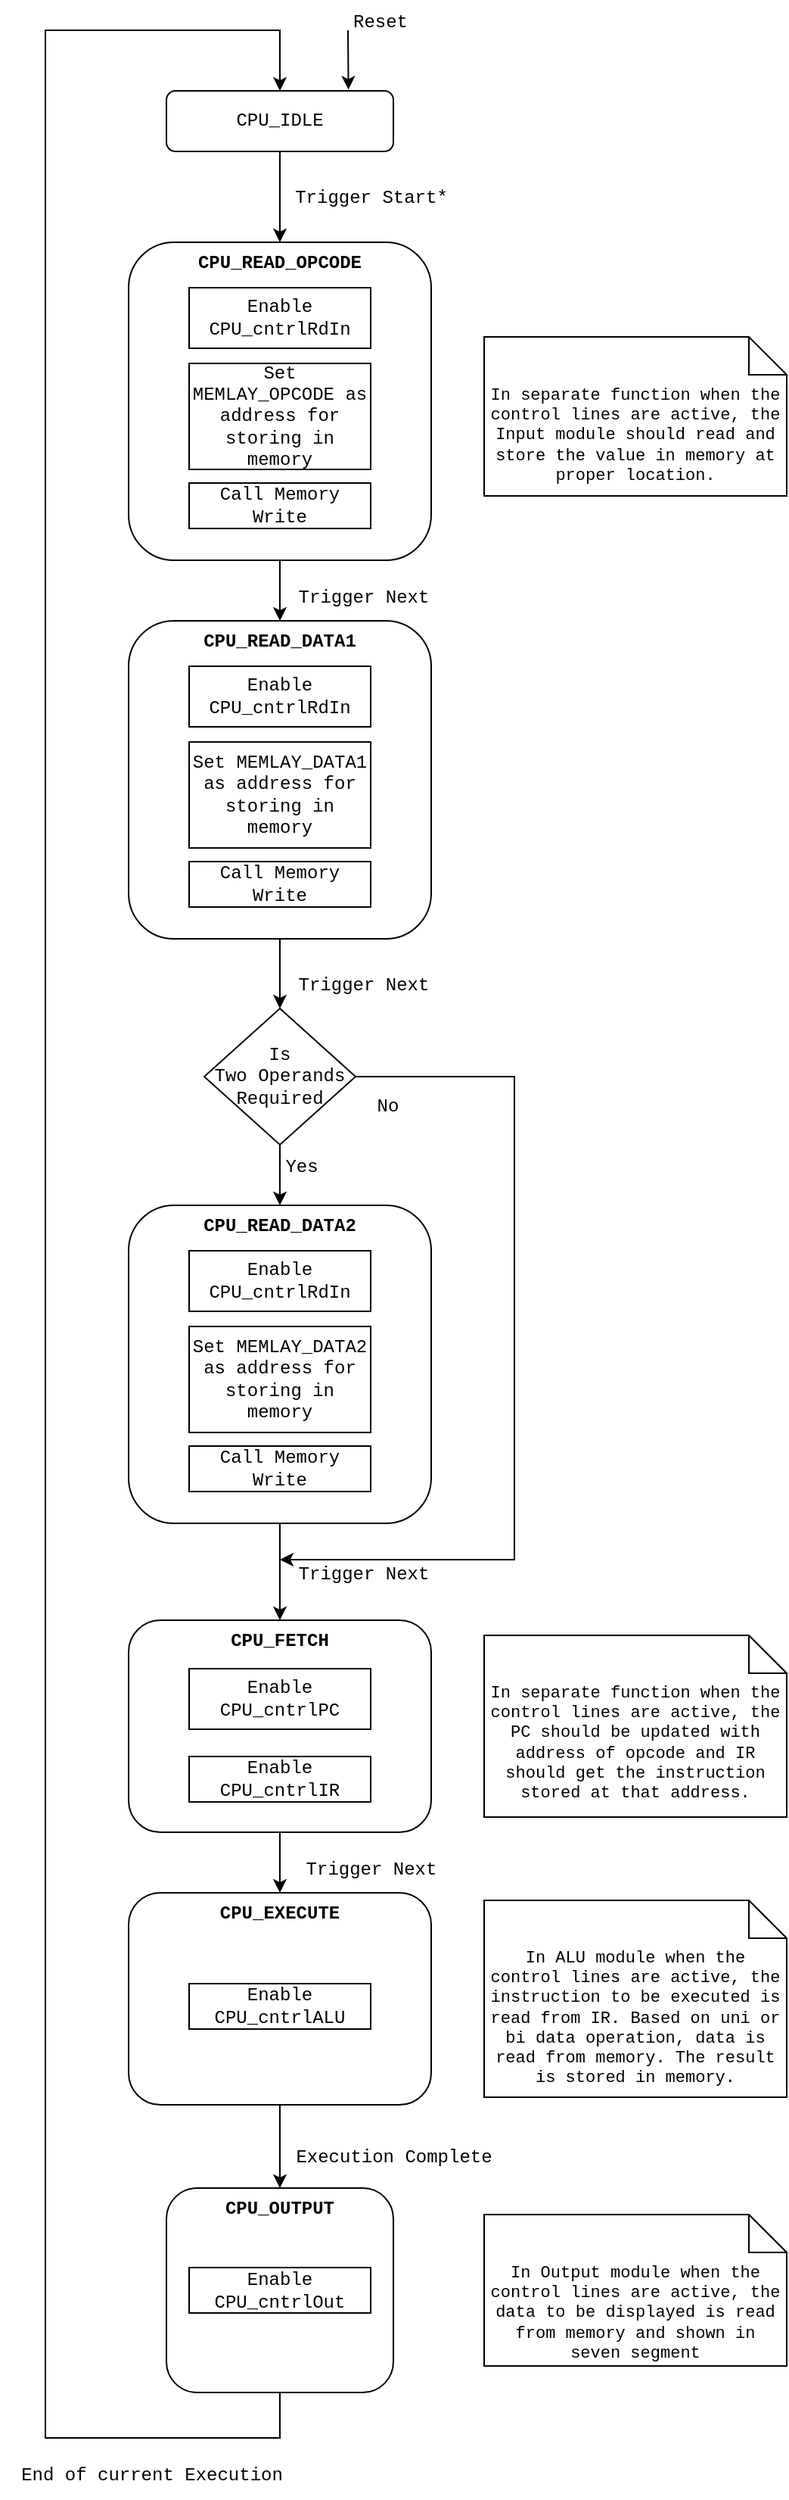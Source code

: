 <mxfile version="20.8.10" type="github" pages="2">
  <diagram name="Detailed : SM" id="r2AyDJ9bOMedY5ukIqV9">
    <mxGraphModel dx="538" dy="444" grid="1" gridSize="10" guides="1" tooltips="1" connect="1" arrows="1" fold="1" page="1" pageScale="1" pageWidth="1100" pageHeight="2000" math="0" shadow="0">
      <root>
        <mxCell id="0" />
        <mxCell id="1" parent="0" />
        <mxCell id="nWG2UbDRJw_Oswf6pi16-1" style="edgeStyle=orthogonalEdgeStyle;rounded=0;orthogonalLoop=1;jettySize=auto;html=1;exitX=0.5;exitY=1;exitDx=0;exitDy=0;entryX=0.5;entryY=0;entryDx=0;entryDy=0;fontFamily=Courier New;" edge="1" parent="1" source="nWG2UbDRJw_Oswf6pi16-2" target="nWG2UbDRJw_Oswf6pi16-4">
          <mxGeometry relative="1" as="geometry" />
        </mxCell>
        <mxCell id="nWG2UbDRJw_Oswf6pi16-2" value="CPU_IDLE" style="rounded=1;whiteSpace=wrap;html=1;fontSize=12;glass=0;strokeWidth=1;shadow=0;fontFamily=Courier New;" vertex="1" parent="1">
          <mxGeometry x="160" y="80" width="150" height="40" as="geometry" />
        </mxCell>
        <mxCell id="0euIsUVRxAnVBQuKYgoj-12" style="edgeStyle=orthogonalEdgeStyle;rounded=0;orthogonalLoop=1;jettySize=auto;html=1;exitX=0.5;exitY=1;exitDx=0;exitDy=0;entryX=0.5;entryY=0;entryDx=0;entryDy=0;fontFamily=Courier New;" edge="1" parent="1" source="nWG2UbDRJw_Oswf6pi16-4" target="0euIsUVRxAnVBQuKYgoj-8">
          <mxGeometry relative="1" as="geometry" />
        </mxCell>
        <mxCell id="nWG2UbDRJw_Oswf6pi16-4" value="CPU_READ_OPCODE" style="rounded=1;whiteSpace=wrap;html=1;fontSize=12;glass=0;strokeWidth=1;shadow=0;verticalAlign=top;fontStyle=1;fontFamily=Courier New;" vertex="1" parent="1">
          <mxGeometry x="135" y="180" width="200" height="210" as="geometry" />
        </mxCell>
        <mxCell id="nWG2UbDRJw_Oswf6pi16-5" style="edgeStyle=orthogonalEdgeStyle;rounded=0;orthogonalLoop=1;jettySize=auto;html=1;exitX=0.5;exitY=1;exitDx=0;exitDy=0;fontFamily=Courier New;" edge="1" parent="1" source="0euIsUVRxAnVBQuKYgoj-8" target="nWG2UbDRJw_Oswf6pi16-17">
          <mxGeometry relative="1" as="geometry">
            <mxPoint x="235" y="646" as="sourcePoint" />
          </mxGeometry>
        </mxCell>
        <mxCell id="nWG2UbDRJw_Oswf6pi16-9" style="edgeStyle=orthogonalEdgeStyle;rounded=0;orthogonalLoop=1;jettySize=auto;html=1;exitX=0.5;exitY=1;exitDx=0;exitDy=0;entryX=0.5;entryY=0;entryDx=0;entryDy=0;fontFamily=Courier New;" edge="1" parent="1" source="nWG2UbDRJw_Oswf6pi16-10" target="nWG2UbDRJw_Oswf6pi16-12">
          <mxGeometry relative="1" as="geometry" />
        </mxCell>
        <mxCell id="nWG2UbDRJw_Oswf6pi16-10" value="CPU_EXECUTE" style="rounded=1;whiteSpace=wrap;html=1;fontSize=12;glass=0;strokeWidth=1;shadow=0;fontFamily=Courier New;verticalAlign=top;fontStyle=1" vertex="1" parent="1">
          <mxGeometry x="135" y="1270" width="200" height="140" as="geometry" />
        </mxCell>
        <mxCell id="nWG2UbDRJw_Oswf6pi16-11" style="edgeStyle=orthogonalEdgeStyle;rounded=0;orthogonalLoop=1;jettySize=auto;html=1;exitX=0.5;exitY=1;exitDx=0;exitDy=0;entryX=0.5;entryY=0;entryDx=0;entryDy=0;fontFamily=Courier New;" edge="1" parent="1" source="nWG2UbDRJw_Oswf6pi16-12" target="nWG2UbDRJw_Oswf6pi16-2">
          <mxGeometry relative="1" as="geometry">
            <Array as="points">
              <mxPoint x="235" y="1630" />
              <mxPoint x="80" y="1630" />
              <mxPoint x="80" y="40" />
              <mxPoint x="235" y="40" />
            </Array>
          </mxGeometry>
        </mxCell>
        <mxCell id="nWG2UbDRJw_Oswf6pi16-12" value="CPU_OUTPUT" style="rounded=1;whiteSpace=wrap;html=1;fontSize=12;glass=0;strokeWidth=1;shadow=0;fontFamily=Courier New;verticalAlign=top;fontStyle=1" vertex="1" parent="1">
          <mxGeometry x="160" y="1465" width="150" height="135" as="geometry" />
        </mxCell>
        <mxCell id="nWG2UbDRJw_Oswf6pi16-13" value="Trigger Start*" style="text;html=1;align=center;verticalAlign=middle;resizable=0;points=[];autosize=1;strokeColor=none;fillColor=none;fontFamily=Courier New;" vertex="1" parent="1">
          <mxGeometry x="235" y="136" width="120" height="30" as="geometry" />
        </mxCell>
        <mxCell id="nWG2UbDRJw_Oswf6pi16-14" value="Trigger Next" style="text;html=1;align=center;verticalAlign=middle;resizable=0;points=[];autosize=1;strokeColor=none;fillColor=none;fontFamily=Courier New;" vertex="1" parent="1">
          <mxGeometry x="235" y="400" width="110" height="30" as="geometry" />
        </mxCell>
        <mxCell id="0euIsUVRxAnVBQuKYgoj-19" style="edgeStyle=orthogonalEdgeStyle;rounded=0;orthogonalLoop=1;jettySize=auto;html=1;exitX=0.5;exitY=1;exitDx=0;exitDy=0;entryX=0.5;entryY=0;entryDx=0;entryDy=0;fontFamily=Courier New;" edge="1" parent="1" source="nWG2UbDRJw_Oswf6pi16-17" target="0euIsUVRxAnVBQuKYgoj-14">
          <mxGeometry relative="1" as="geometry" />
        </mxCell>
        <mxCell id="0euIsUVRxAnVBQuKYgoj-21" style="edgeStyle=orthogonalEdgeStyle;rounded=0;orthogonalLoop=1;jettySize=auto;html=1;exitX=1;exitY=0.5;exitDx=0;exitDy=0;fontFamily=Courier New;" edge="1" parent="1" source="nWG2UbDRJw_Oswf6pi16-17">
          <mxGeometry relative="1" as="geometry">
            <mxPoint x="235" y="1050" as="targetPoint" />
            <Array as="points">
              <mxPoint x="390" y="731" />
              <mxPoint x="390" y="1050" />
              <mxPoint x="250" y="1050" />
            </Array>
          </mxGeometry>
        </mxCell>
        <mxCell id="nWG2UbDRJw_Oswf6pi16-17" value="Is &lt;br&gt;Two Operands Required" style="rhombus;whiteSpace=wrap;html=1;fontFamily=Courier New;" vertex="1" parent="1">
          <mxGeometry x="185" y="686" width="100" height="90" as="geometry" />
        </mxCell>
        <mxCell id="nWG2UbDRJw_Oswf6pi16-18" value="Yes" style="text;html=1;align=center;verticalAlign=middle;resizable=0;points=[];autosize=1;strokeColor=none;fillColor=none;fontFamily=Courier New;" vertex="1" parent="1">
          <mxGeometry x="224" y="776" width="50" height="30" as="geometry" />
        </mxCell>
        <mxCell id="nWG2UbDRJw_Oswf6pi16-19" value="No" style="text;html=1;align=center;verticalAlign=middle;resizable=0;points=[];autosize=1;strokeColor=none;fillColor=none;fontFamily=Courier New;" vertex="1" parent="1">
          <mxGeometry x="286" y="736" width="40" height="30" as="geometry" />
        </mxCell>
        <mxCell id="nWG2UbDRJw_Oswf6pi16-20" value="Trigger Next" style="text;html=1;align=center;verticalAlign=middle;resizable=0;points=[];autosize=1;strokeColor=none;fillColor=none;fontFamily=Courier New;" vertex="1" parent="1">
          <mxGeometry x="235" y="656" width="110" height="30" as="geometry" />
        </mxCell>
        <mxCell id="nWG2UbDRJw_Oswf6pi16-21" value="Trigger Next" style="text;html=1;align=center;verticalAlign=middle;resizable=0;points=[];autosize=1;strokeColor=none;fillColor=none;fontFamily=Courier New;" vertex="1" parent="1">
          <mxGeometry x="235" y="1045" width="110" height="30" as="geometry" />
        </mxCell>
        <mxCell id="nWG2UbDRJw_Oswf6pi16-22" value="Execution Complete" style="text;html=1;align=center;verticalAlign=middle;resizable=0;points=[];autosize=1;strokeColor=none;fillColor=none;fontFamily=Courier New;" vertex="1" parent="1">
          <mxGeometry x="235" y="1430" width="150" height="30" as="geometry" />
        </mxCell>
        <mxCell id="nWG2UbDRJw_Oswf6pi16-23" value="End of current Execution" style="text;html=1;align=center;verticalAlign=middle;resizable=0;points=[];autosize=1;strokeColor=none;fillColor=none;fontFamily=Courier New;" vertex="1" parent="1">
          <mxGeometry x="50" y="1640" width="200" height="30" as="geometry" />
        </mxCell>
        <mxCell id="nWG2UbDRJw_Oswf6pi16-24" value="" style="endArrow=classic;html=1;rounded=0;entryX=0.802;entryY=-0.021;entryDx=0;entryDy=0;entryPerimeter=0;fontFamily=Courier New;" edge="1" parent="1" target="nWG2UbDRJw_Oswf6pi16-2">
          <mxGeometry width="50" height="50" relative="1" as="geometry">
            <mxPoint x="280" y="40" as="sourcePoint" />
            <mxPoint x="270" y="50" as="targetPoint" />
          </mxGeometry>
        </mxCell>
        <mxCell id="nWG2UbDRJw_Oswf6pi16-25" value="Reset" style="text;html=1;align=center;verticalAlign=middle;resizable=0;points=[];autosize=1;strokeColor=none;fillColor=none;fontFamily=Courier New;" vertex="1" parent="1">
          <mxGeometry x="271" y="20" width="60" height="30" as="geometry" />
        </mxCell>
        <mxCell id="0euIsUVRxAnVBQuKYgoj-1" value="Enable CPU_cntrlRdIn" style="rounded=0;whiteSpace=wrap;html=1;fontFamily=Courier New;" vertex="1" parent="1">
          <mxGeometry x="175" y="210" width="120" height="40" as="geometry" />
        </mxCell>
        <mxCell id="0euIsUVRxAnVBQuKYgoj-2" value="Set MEMLAY_OPCODE as address for storing in memory" style="rounded=0;whiteSpace=wrap;html=1;fontFamily=Courier New;" vertex="1" parent="1">
          <mxGeometry x="175" y="260" width="120" height="70" as="geometry" />
        </mxCell>
        <mxCell id="0euIsUVRxAnVBQuKYgoj-3" value="Call Memory Write" style="rounded=0;whiteSpace=wrap;html=1;fontFamily=Courier New;" vertex="1" parent="1">
          <mxGeometry x="175" y="339" width="120" height="30" as="geometry" />
        </mxCell>
        <mxCell id="0euIsUVRxAnVBQuKYgoj-8" value="CPU_READ_DATA1" style="rounded=1;whiteSpace=wrap;html=1;fontSize=12;glass=0;strokeWidth=1;shadow=0;verticalAlign=top;fontStyle=1;fontFamily=Courier New;" vertex="1" parent="1">
          <mxGeometry x="135" y="430" width="200" height="210" as="geometry" />
        </mxCell>
        <mxCell id="0euIsUVRxAnVBQuKYgoj-9" value="Enable CPU_cntrlRdIn" style="rounded=0;whiteSpace=wrap;html=1;fontFamily=Courier New;" vertex="1" parent="1">
          <mxGeometry x="175" y="460" width="120" height="40" as="geometry" />
        </mxCell>
        <mxCell id="0euIsUVRxAnVBQuKYgoj-10" value="Set MEMLAY_DATA1 as address for storing in memory" style="rounded=0;whiteSpace=wrap;html=1;fontFamily=Courier New;" vertex="1" parent="1">
          <mxGeometry x="175" y="510" width="120" height="70" as="geometry" />
        </mxCell>
        <mxCell id="0euIsUVRxAnVBQuKYgoj-11" value="Call Memory Write" style="rounded=0;whiteSpace=wrap;html=1;fontFamily=Courier New;" vertex="1" parent="1">
          <mxGeometry x="175" y="589" width="120" height="30" as="geometry" />
        </mxCell>
        <mxCell id="0euIsUVRxAnVBQuKYgoj-28" style="edgeStyle=orthogonalEdgeStyle;rounded=0;orthogonalLoop=1;jettySize=auto;html=1;exitX=0.5;exitY=1;exitDx=0;exitDy=0;entryX=0.5;entryY=0;entryDx=0;entryDy=0;fontFamily=Courier New;" edge="1" parent="1" source="0euIsUVRxAnVBQuKYgoj-14" target="0euIsUVRxAnVBQuKYgoj-24">
          <mxGeometry relative="1" as="geometry" />
        </mxCell>
        <mxCell id="0euIsUVRxAnVBQuKYgoj-14" value="CPU_READ_DATA2" style="rounded=1;whiteSpace=wrap;html=1;fontSize=12;glass=0;strokeWidth=1;shadow=0;verticalAlign=top;fontStyle=1;fontFamily=Courier New;" vertex="1" parent="1">
          <mxGeometry x="135" y="816" width="200" height="210" as="geometry" />
        </mxCell>
        <mxCell id="0euIsUVRxAnVBQuKYgoj-15" value="Enable CPU_cntrlRdIn" style="rounded=0;whiteSpace=wrap;html=1;fontFamily=Courier New;" vertex="1" parent="1">
          <mxGeometry x="175" y="846" width="120" height="40" as="geometry" />
        </mxCell>
        <mxCell id="0euIsUVRxAnVBQuKYgoj-16" value="Set MEMLAY_DATA2 as address for storing in memory" style="rounded=0;whiteSpace=wrap;html=1;fontFamily=Courier New;" vertex="1" parent="1">
          <mxGeometry x="175" y="896" width="120" height="70" as="geometry" />
        </mxCell>
        <mxCell id="0euIsUVRxAnVBQuKYgoj-17" value="Call Memory Write" style="rounded=0;whiteSpace=wrap;html=1;fontFamily=Courier New;" vertex="1" parent="1">
          <mxGeometry x="175" y="975" width="120" height="30" as="geometry" />
        </mxCell>
        <mxCell id="0euIsUVRxAnVBQuKYgoj-23" value="Trigger Next" style="text;html=1;align=center;verticalAlign=middle;resizable=0;points=[];autosize=1;strokeColor=none;fillColor=none;fontFamily=Courier New;" vertex="1" parent="1">
          <mxGeometry x="240" y="1240" width="110" height="30" as="geometry" />
        </mxCell>
        <mxCell id="tA0J9gO7fxR2x8_zemtM-1" style="edgeStyle=orthogonalEdgeStyle;rounded=0;orthogonalLoop=1;jettySize=auto;html=1;exitX=0.5;exitY=1;exitDx=0;exitDy=0;fontFamily=Courier New;" edge="1" parent="1" source="0euIsUVRxAnVBQuKYgoj-24" target="nWG2UbDRJw_Oswf6pi16-10">
          <mxGeometry relative="1" as="geometry" />
        </mxCell>
        <mxCell id="0euIsUVRxAnVBQuKYgoj-24" value="CPU_FETCH" style="rounded=1;whiteSpace=wrap;html=1;fontSize=12;glass=0;strokeWidth=1;shadow=0;verticalAlign=top;fontStyle=1;fontFamily=Courier New;" vertex="1" parent="1">
          <mxGeometry x="135" y="1090" width="200" height="140" as="geometry" />
        </mxCell>
        <mxCell id="0euIsUVRxAnVBQuKYgoj-25" value="Enable CPU_cntrlPC" style="rounded=0;whiteSpace=wrap;html=1;fontFamily=Courier New;" vertex="1" parent="1">
          <mxGeometry x="175" y="1122" width="120" height="40" as="geometry" />
        </mxCell>
        <mxCell id="0euIsUVRxAnVBQuKYgoj-27" value="Enable CPU_cntrlIR" style="rounded=0;whiteSpace=wrap;html=1;fontFamily=Courier New;" vertex="1" parent="1">
          <mxGeometry x="175" y="1180" width="120" height="30" as="geometry" />
        </mxCell>
        <mxCell id="tA0J9gO7fxR2x8_zemtM-2" value="Enable CPU_cntrlALU" style="rounded=0;whiteSpace=wrap;html=1;fontFamily=Courier New;" vertex="1" parent="1">
          <mxGeometry x="175" y="1330" width="120" height="30" as="geometry" />
        </mxCell>
        <mxCell id="tA0J9gO7fxR2x8_zemtM-4" value="In separate function when the control lines are active, the PC should be updated with address of opcode and IR should get the instruction stored at that address." style="shape=note2;boundedLbl=1;whiteSpace=wrap;html=1;size=25;verticalAlign=top;align=center;fontFamily=Courier New;fontSize=11;" vertex="1" parent="1">
          <mxGeometry x="370" y="1100" width="200" height="120" as="geometry" />
        </mxCell>
        <mxCell id="tA0J9gO7fxR2x8_zemtM-5" value="In separate function when the control lines are active, the Input module should read and store the value in memory at proper location." style="shape=note2;boundedLbl=1;whiteSpace=wrap;html=1;size=25;verticalAlign=top;align=center;fontFamily=Courier New;fontSize=11;" vertex="1" parent="1">
          <mxGeometry x="370" y="242.5" width="200" height="105" as="geometry" />
        </mxCell>
        <mxCell id="tA0J9gO7fxR2x8_zemtM-6" value="In ALU module when the control lines are active, the instruction to be executed is read from IR. Based on uni or bi data operation, data is read from memory. The result is stored in memory." style="shape=note2;boundedLbl=1;whiteSpace=wrap;html=1;size=25;verticalAlign=top;align=center;fontFamily=Courier New;fontSize=11;" vertex="1" parent="1">
          <mxGeometry x="370" y="1275" width="200" height="130" as="geometry" />
        </mxCell>
        <mxCell id="tA0J9gO7fxR2x8_zemtM-7" value="Enable CPU_cntrlOut" style="rounded=0;whiteSpace=wrap;html=1;fontFamily=Courier New;" vertex="1" parent="1">
          <mxGeometry x="175" y="1517.5" width="120" height="30" as="geometry" />
        </mxCell>
        <mxCell id="tA0J9gO7fxR2x8_zemtM-8" value="In Output module when the control lines are active, the data to be displayed is read from memory and shown in seven segment" style="shape=note2;boundedLbl=1;whiteSpace=wrap;html=1;size=25;verticalAlign=top;align=center;fontFamily=Courier New;fontSize=11;" vertex="1" parent="1">
          <mxGeometry x="370" y="1482.5" width="200" height="100" as="geometry" />
        </mxCell>
      </root>
    </mxGraphModel>
  </diagram>
  <diagram name="Simple : SM" id="kgMc8mAYNKq15l58jq-E">
    <mxGraphModel dx="750" dy="444" grid="1" gridSize="10" guides="1" tooltips="1" connect="1" arrows="1" fold="1" page="1" pageScale="1" pageWidth="850" pageHeight="1100" math="0" shadow="0">
      <root>
        <mxCell id="f1AjGWW6w_3Z05aWtjU0-0" />
        <mxCell id="f1AjGWW6w_3Z05aWtjU0-1" parent="f1AjGWW6w_3Z05aWtjU0-0" />
        <mxCell id="f1AjGWW6w_3Z05aWtjU0-2" style="edgeStyle=orthogonalEdgeStyle;rounded=0;orthogonalLoop=1;jettySize=auto;html=1;exitX=0.5;exitY=1;exitDx=0;exitDy=0;entryX=0.5;entryY=0;entryDx=0;entryDy=0;" edge="1" parent="f1AjGWW6w_3Z05aWtjU0-1" source="f1AjGWW6w_3Z05aWtjU0-3" target="f1AjGWW6w_3Z05aWtjU0-5">
          <mxGeometry relative="1" as="geometry" />
        </mxCell>
        <mxCell id="f1AjGWW6w_3Z05aWtjU0-3" value="CPU_IDLE" style="rounded=1;whiteSpace=wrap;html=1;fontSize=12;glass=0;strokeWidth=1;shadow=0;" vertex="1" parent="f1AjGWW6w_3Z05aWtjU0-1">
          <mxGeometry x="160" y="80" width="150" height="40" as="geometry" />
        </mxCell>
        <mxCell id="f1AjGWW6w_3Z05aWtjU0-4" style="edgeStyle=orthogonalEdgeStyle;rounded=0;orthogonalLoop=1;jettySize=auto;html=1;exitX=0.5;exitY=1;exitDx=0;exitDy=0;entryX=0.5;entryY=0;entryDx=0;entryDy=0;" edge="1" parent="f1AjGWW6w_3Z05aWtjU0-1" source="f1AjGWW6w_3Z05aWtjU0-5" target="f1AjGWW6w_3Z05aWtjU0-7">
          <mxGeometry relative="1" as="geometry" />
        </mxCell>
        <mxCell id="f1AjGWW6w_3Z05aWtjU0-5" value="CPU_READ_OPCODE" style="rounded=1;whiteSpace=wrap;html=1;fontSize=12;glass=0;strokeWidth=1;shadow=0;" vertex="1" parent="f1AjGWW6w_3Z05aWtjU0-1">
          <mxGeometry x="160" y="180" width="150" height="40" as="geometry" />
        </mxCell>
        <mxCell id="f1AjGWW6w_3Z05aWtjU0-6" style="edgeStyle=orthogonalEdgeStyle;rounded=0;orthogonalLoop=1;jettySize=auto;html=1;exitX=0.5;exitY=1;exitDx=0;exitDy=0;" edge="1" parent="f1AjGWW6w_3Z05aWtjU0-1" source="f1AjGWW6w_3Z05aWtjU0-7" target="f1AjGWW6w_3Z05aWtjU0-18">
          <mxGeometry relative="1" as="geometry" />
        </mxCell>
        <mxCell id="f1AjGWW6w_3Z05aWtjU0-7" value="CPU_READ_DATA1" style="rounded=1;whiteSpace=wrap;html=1;fontSize=12;glass=0;strokeWidth=1;shadow=0;" vertex="1" parent="f1AjGWW6w_3Z05aWtjU0-1">
          <mxGeometry x="160" y="290" width="150" height="40" as="geometry" />
        </mxCell>
        <mxCell id="N8PvgLoShDp7e4TuvRJF-1" style="edgeStyle=orthogonalEdgeStyle;rounded=0;orthogonalLoop=1;jettySize=auto;html=1;exitX=0.5;exitY=1;exitDx=0;exitDy=0;" edge="1" parent="f1AjGWW6w_3Z05aWtjU0-1" source="f1AjGWW6w_3Z05aWtjU0-9" target="N8PvgLoShDp7e4TuvRJF-0">
          <mxGeometry relative="1" as="geometry" />
        </mxCell>
        <mxCell id="f1AjGWW6w_3Z05aWtjU0-9" value="CPU_READ_DATA2" style="rounded=1;whiteSpace=wrap;html=1;fontSize=12;glass=0;strokeWidth=1;shadow=0;" vertex="1" parent="f1AjGWW6w_3Z05aWtjU0-1">
          <mxGeometry x="160" y="517" width="150" height="40" as="geometry" />
        </mxCell>
        <mxCell id="f1AjGWW6w_3Z05aWtjU0-10" style="edgeStyle=orthogonalEdgeStyle;rounded=0;orthogonalLoop=1;jettySize=auto;html=1;exitX=0.5;exitY=1;exitDx=0;exitDy=0;entryX=0.5;entryY=0;entryDx=0;entryDy=0;" edge="1" parent="f1AjGWW6w_3Z05aWtjU0-1" source="f1AjGWW6w_3Z05aWtjU0-11" target="f1AjGWW6w_3Z05aWtjU0-13">
          <mxGeometry relative="1" as="geometry" />
        </mxCell>
        <mxCell id="f1AjGWW6w_3Z05aWtjU0-11" value="CPU_EXECUTE" style="rounded=1;whiteSpace=wrap;html=1;fontSize=12;glass=0;strokeWidth=1;shadow=0;" vertex="1" parent="f1AjGWW6w_3Z05aWtjU0-1">
          <mxGeometry x="160" y="740" width="150" height="40" as="geometry" />
        </mxCell>
        <mxCell id="f1AjGWW6w_3Z05aWtjU0-12" style="edgeStyle=orthogonalEdgeStyle;rounded=0;orthogonalLoop=1;jettySize=auto;html=1;exitX=0.5;exitY=1;exitDx=0;exitDy=0;entryX=0.5;entryY=0;entryDx=0;entryDy=0;" edge="1" parent="f1AjGWW6w_3Z05aWtjU0-1" source="f1AjGWW6w_3Z05aWtjU0-13" target="f1AjGWW6w_3Z05aWtjU0-3">
          <mxGeometry relative="1" as="geometry">
            <Array as="points">
              <mxPoint x="235" y="910" />
              <mxPoint x="80" y="910" />
              <mxPoint x="80" y="40" />
              <mxPoint x="235" y="40" />
            </Array>
          </mxGeometry>
        </mxCell>
        <mxCell id="f1AjGWW6w_3Z05aWtjU0-13" value="CPU_OUTPUT" style="rounded=1;whiteSpace=wrap;html=1;fontSize=12;glass=0;strokeWidth=1;shadow=0;" vertex="1" parent="f1AjGWW6w_3Z05aWtjU0-1">
          <mxGeometry x="160" y="852" width="150" height="40" as="geometry" />
        </mxCell>
        <mxCell id="f1AjGWW6w_3Z05aWtjU0-14" value="Trigger Start*" style="text;html=1;align=center;verticalAlign=middle;resizable=0;points=[];autosize=1;strokeColor=none;fillColor=none;" vertex="1" parent="f1AjGWW6w_3Z05aWtjU0-1">
          <mxGeometry x="230" y="136" width="90" height="30" as="geometry" />
        </mxCell>
        <mxCell id="f1AjGWW6w_3Z05aWtjU0-15" value="Trigger Next" style="text;html=1;align=center;verticalAlign=middle;resizable=0;points=[];autosize=1;strokeColor=none;fillColor=none;" vertex="1" parent="f1AjGWW6w_3Z05aWtjU0-1">
          <mxGeometry x="230" y="240" width="90" height="30" as="geometry" />
        </mxCell>
        <mxCell id="f1AjGWW6w_3Z05aWtjU0-16" style="edgeStyle=orthogonalEdgeStyle;rounded=0;orthogonalLoop=1;jettySize=auto;html=1;exitX=0.5;exitY=1;exitDx=0;exitDy=0;entryX=0.5;entryY=0;entryDx=0;entryDy=0;" edge="1" parent="f1AjGWW6w_3Z05aWtjU0-1" source="f1AjGWW6w_3Z05aWtjU0-18" target="f1AjGWW6w_3Z05aWtjU0-9">
          <mxGeometry relative="1" as="geometry" />
        </mxCell>
        <mxCell id="f1AjGWW6w_3Z05aWtjU0-17" style="edgeStyle=orthogonalEdgeStyle;rounded=0;orthogonalLoop=1;jettySize=auto;html=1;exitX=1;exitY=0.5;exitDx=0;exitDy=0;" edge="1" parent="f1AjGWW6w_3Z05aWtjU0-1" source="f1AjGWW6w_3Z05aWtjU0-18">
          <mxGeometry relative="1" as="geometry">
            <Array as="points">
              <mxPoint x="410" y="415" />
              <mxPoint x="410" y="610" />
            </Array>
            <mxPoint x="235" y="610" as="targetPoint" />
          </mxGeometry>
        </mxCell>
        <mxCell id="f1AjGWW6w_3Z05aWtjU0-18" value="Is &lt;br&gt;Two Operands Required" style="rhombus;whiteSpace=wrap;html=1;" vertex="1" parent="f1AjGWW6w_3Z05aWtjU0-1">
          <mxGeometry x="185" y="370" width="100" height="90" as="geometry" />
        </mxCell>
        <mxCell id="f1AjGWW6w_3Z05aWtjU0-19" value="Yes" style="text;html=1;align=center;verticalAlign=middle;resizable=0;points=[];autosize=1;strokeColor=none;fillColor=none;" vertex="1" parent="f1AjGWW6w_3Z05aWtjU0-1">
          <mxGeometry x="230" y="470" width="40" height="30" as="geometry" />
        </mxCell>
        <mxCell id="f1AjGWW6w_3Z05aWtjU0-20" value="No" style="text;html=1;align=center;verticalAlign=middle;resizable=0;points=[];autosize=1;strokeColor=none;fillColor=none;" vertex="1" parent="f1AjGWW6w_3Z05aWtjU0-1">
          <mxGeometry x="286" y="420" width="40" height="30" as="geometry" />
        </mxCell>
        <mxCell id="f1AjGWW6w_3Z05aWtjU0-21" value="Trigger Next" style="text;html=1;align=center;verticalAlign=middle;resizable=0;points=[];autosize=1;strokeColor=none;fillColor=none;" vertex="1" parent="f1AjGWW6w_3Z05aWtjU0-1">
          <mxGeometry x="229" y="340" width="90" height="30" as="geometry" />
        </mxCell>
        <mxCell id="f1AjGWW6w_3Z05aWtjU0-22" value="Trigger Next" style="text;html=1;align=center;verticalAlign=middle;resizable=0;points=[];autosize=1;strokeColor=none;fillColor=none;" vertex="1" parent="f1AjGWW6w_3Z05aWtjU0-1">
          <mxGeometry x="230" y="570" width="90" height="30" as="geometry" />
        </mxCell>
        <mxCell id="f1AjGWW6w_3Z05aWtjU0-23" value="Execution Complete" style="text;html=1;align=center;verticalAlign=middle;resizable=0;points=[];autosize=1;strokeColor=none;fillColor=none;" vertex="1" parent="f1AjGWW6w_3Z05aWtjU0-1">
          <mxGeometry x="230" y="795" width="130" height="30" as="geometry" />
        </mxCell>
        <mxCell id="f1AjGWW6w_3Z05aWtjU0-24" value="End of current Execution" style="text;html=1;align=center;verticalAlign=middle;resizable=0;points=[];autosize=1;strokeColor=none;fillColor=none;" vertex="1" parent="f1AjGWW6w_3Z05aWtjU0-1">
          <mxGeometry x="85" y="935" width="150" height="30" as="geometry" />
        </mxCell>
        <mxCell id="f1AjGWW6w_3Z05aWtjU0-25" value="" style="endArrow=classic;html=1;rounded=0;entryX=0.802;entryY=-0.021;entryDx=0;entryDy=0;entryPerimeter=0;" edge="1" parent="f1AjGWW6w_3Z05aWtjU0-1" target="f1AjGWW6w_3Z05aWtjU0-3">
          <mxGeometry width="50" height="50" relative="1" as="geometry">
            <mxPoint x="280" y="40" as="sourcePoint" />
            <mxPoint x="270" y="50" as="targetPoint" />
          </mxGeometry>
        </mxCell>
        <mxCell id="f1AjGWW6w_3Z05aWtjU0-26" value="Reset" style="text;html=1;align=center;verticalAlign=middle;resizable=0;points=[];autosize=1;strokeColor=none;fillColor=none;" vertex="1" parent="f1AjGWW6w_3Z05aWtjU0-1">
          <mxGeometry x="276" y="20" width="50" height="30" as="geometry" />
        </mxCell>
        <mxCell id="N8PvgLoShDp7e4TuvRJF-2" style="edgeStyle=orthogonalEdgeStyle;rounded=0;orthogonalLoop=1;jettySize=auto;html=1;exitX=0.5;exitY=1;exitDx=0;exitDy=0;entryX=0.5;entryY=0;entryDx=0;entryDy=0;" edge="1" parent="f1AjGWW6w_3Z05aWtjU0-1" source="N8PvgLoShDp7e4TuvRJF-0" target="f1AjGWW6w_3Z05aWtjU0-11">
          <mxGeometry relative="1" as="geometry" />
        </mxCell>
        <mxCell id="N8PvgLoShDp7e4TuvRJF-0" value="CPU_FETCH" style="rounded=1;whiteSpace=wrap;html=1;fontSize=12;glass=0;strokeWidth=1;shadow=0;" vertex="1" parent="f1AjGWW6w_3Z05aWtjU0-1">
          <mxGeometry x="160" y="657" width="150" height="40" as="geometry" />
        </mxCell>
      </root>
    </mxGraphModel>
  </diagram>
</mxfile>
